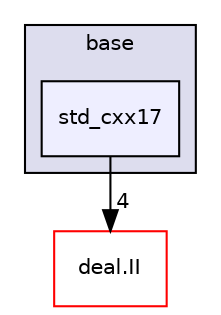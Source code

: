 digraph "include/deal.II-translator/base/std_cxx17" {
  compound=true
  node [ fontsize="10", fontname="Helvetica"];
  edge [ labelfontsize="10", labelfontname="Helvetica"];
  subgraph clusterdir_93218cacdf2be213c307fc2583c9455e {
    graph [ bgcolor="#ddddee", pencolor="black", label="base" fontname="Helvetica", fontsize="10", URL="dir_93218cacdf2be213c307fc2583c9455e.html"]
  dir_ea86a01180abcf0f7512e0fd2fc46180 [shape=box, label="std_cxx17", style="filled", fillcolor="#eeeeff", pencolor="black", URL="dir_ea86a01180abcf0f7512e0fd2fc46180.html"];
  }
  dir_ee90d91a514b839c31faec7a1d916f67 [shape=box label="deal.II" fillcolor="white" style="filled" color="red" URL="dir_ee90d91a514b839c31faec7a1d916f67.html"];
  dir_ea86a01180abcf0f7512e0fd2fc46180->dir_ee90d91a514b839c31faec7a1d916f67 [headlabel="4", labeldistance=1.5 headhref="dir_000075_000009.html"];
}
